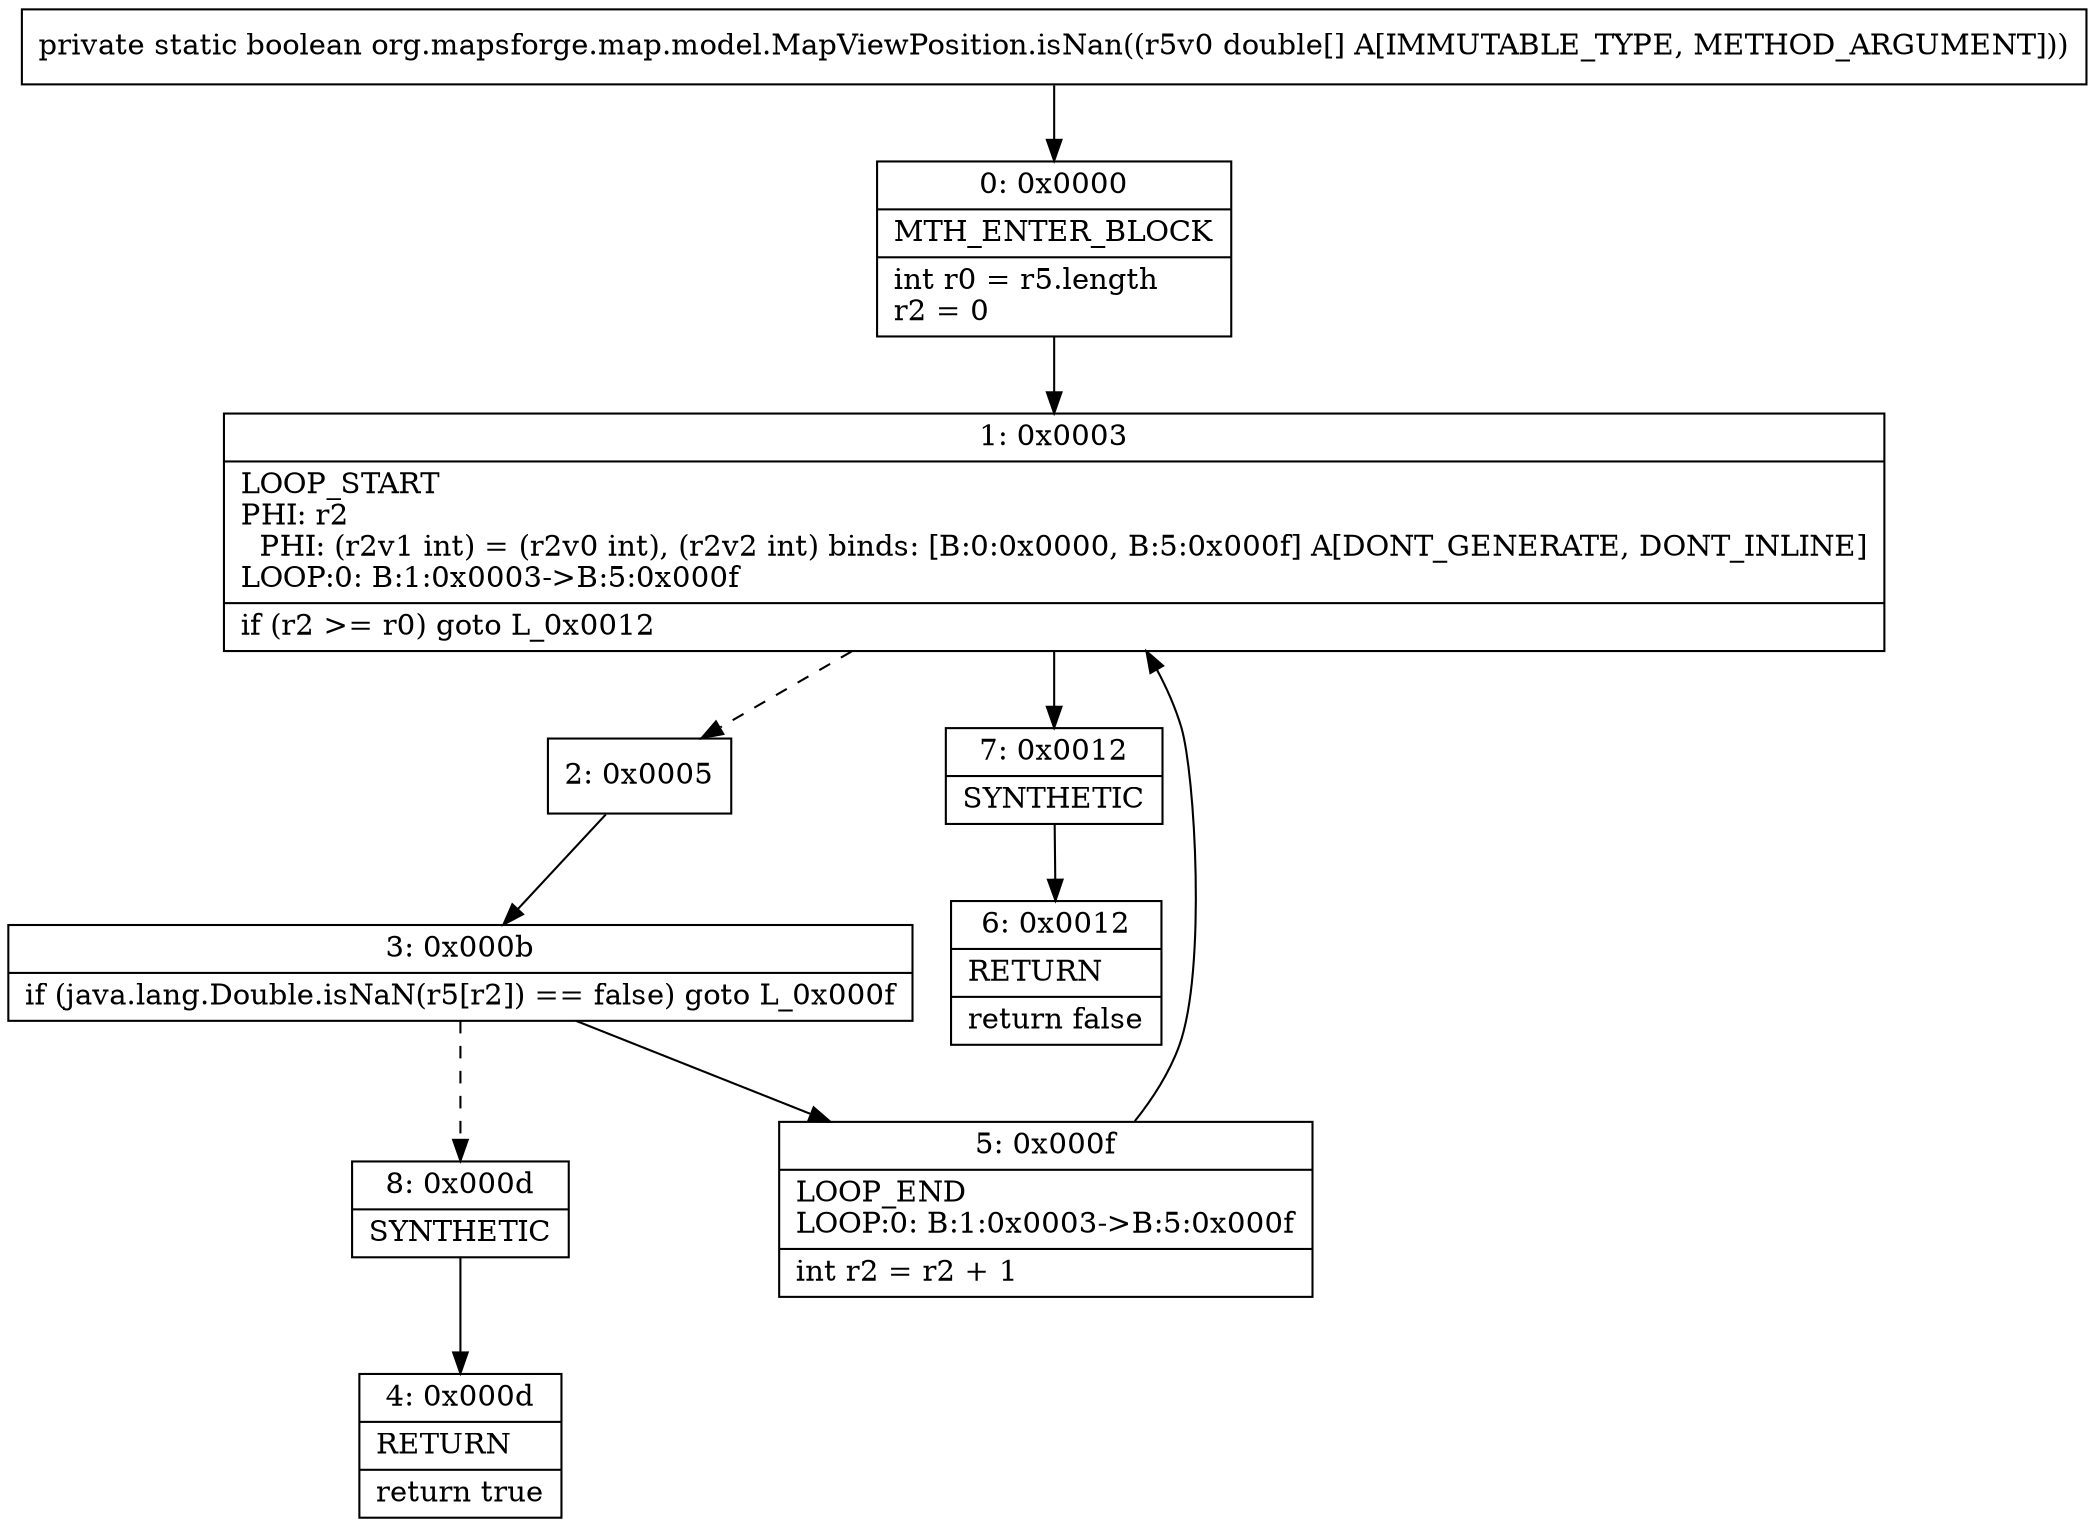 digraph "CFG fororg.mapsforge.map.model.MapViewPosition.isNan([D)Z" {
Node_0 [shape=record,label="{0\:\ 0x0000|MTH_ENTER_BLOCK\l|int r0 = r5.length\lr2 = 0\l}"];
Node_1 [shape=record,label="{1\:\ 0x0003|LOOP_START\lPHI: r2 \l  PHI: (r2v1 int) = (r2v0 int), (r2v2 int) binds: [B:0:0x0000, B:5:0x000f] A[DONT_GENERATE, DONT_INLINE]\lLOOP:0: B:1:0x0003\-\>B:5:0x000f\l|if (r2 \>= r0) goto L_0x0012\l}"];
Node_2 [shape=record,label="{2\:\ 0x0005}"];
Node_3 [shape=record,label="{3\:\ 0x000b|if (java.lang.Double.isNaN(r5[r2]) == false) goto L_0x000f\l}"];
Node_4 [shape=record,label="{4\:\ 0x000d|RETURN\l|return true\l}"];
Node_5 [shape=record,label="{5\:\ 0x000f|LOOP_END\lLOOP:0: B:1:0x0003\-\>B:5:0x000f\l|int r2 = r2 + 1\l}"];
Node_6 [shape=record,label="{6\:\ 0x0012|RETURN\l|return false\l}"];
Node_7 [shape=record,label="{7\:\ 0x0012|SYNTHETIC\l}"];
Node_8 [shape=record,label="{8\:\ 0x000d|SYNTHETIC\l}"];
MethodNode[shape=record,label="{private static boolean org.mapsforge.map.model.MapViewPosition.isNan((r5v0 double[] A[IMMUTABLE_TYPE, METHOD_ARGUMENT])) }"];
MethodNode -> Node_0;
Node_0 -> Node_1;
Node_1 -> Node_2[style=dashed];
Node_1 -> Node_7;
Node_2 -> Node_3;
Node_3 -> Node_5;
Node_3 -> Node_8[style=dashed];
Node_5 -> Node_1;
Node_7 -> Node_6;
Node_8 -> Node_4;
}

